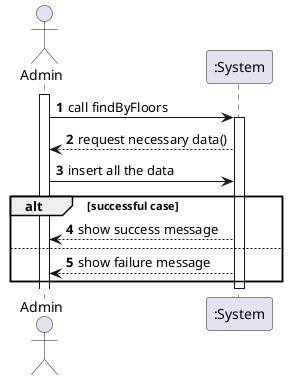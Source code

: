 @startuml
autonumber
'hide footbox
actor "Admin" as admin

participant ":System" as sys

activate admin

admin -> sys: call findByFloors
activate sys

sys --> admin: request necessary data()
admin -> sys : insert all the data

alt successful case
    sys --> admin: show success message
else
    sys --> admin: show failure message
end
deactivate sys
@enduml